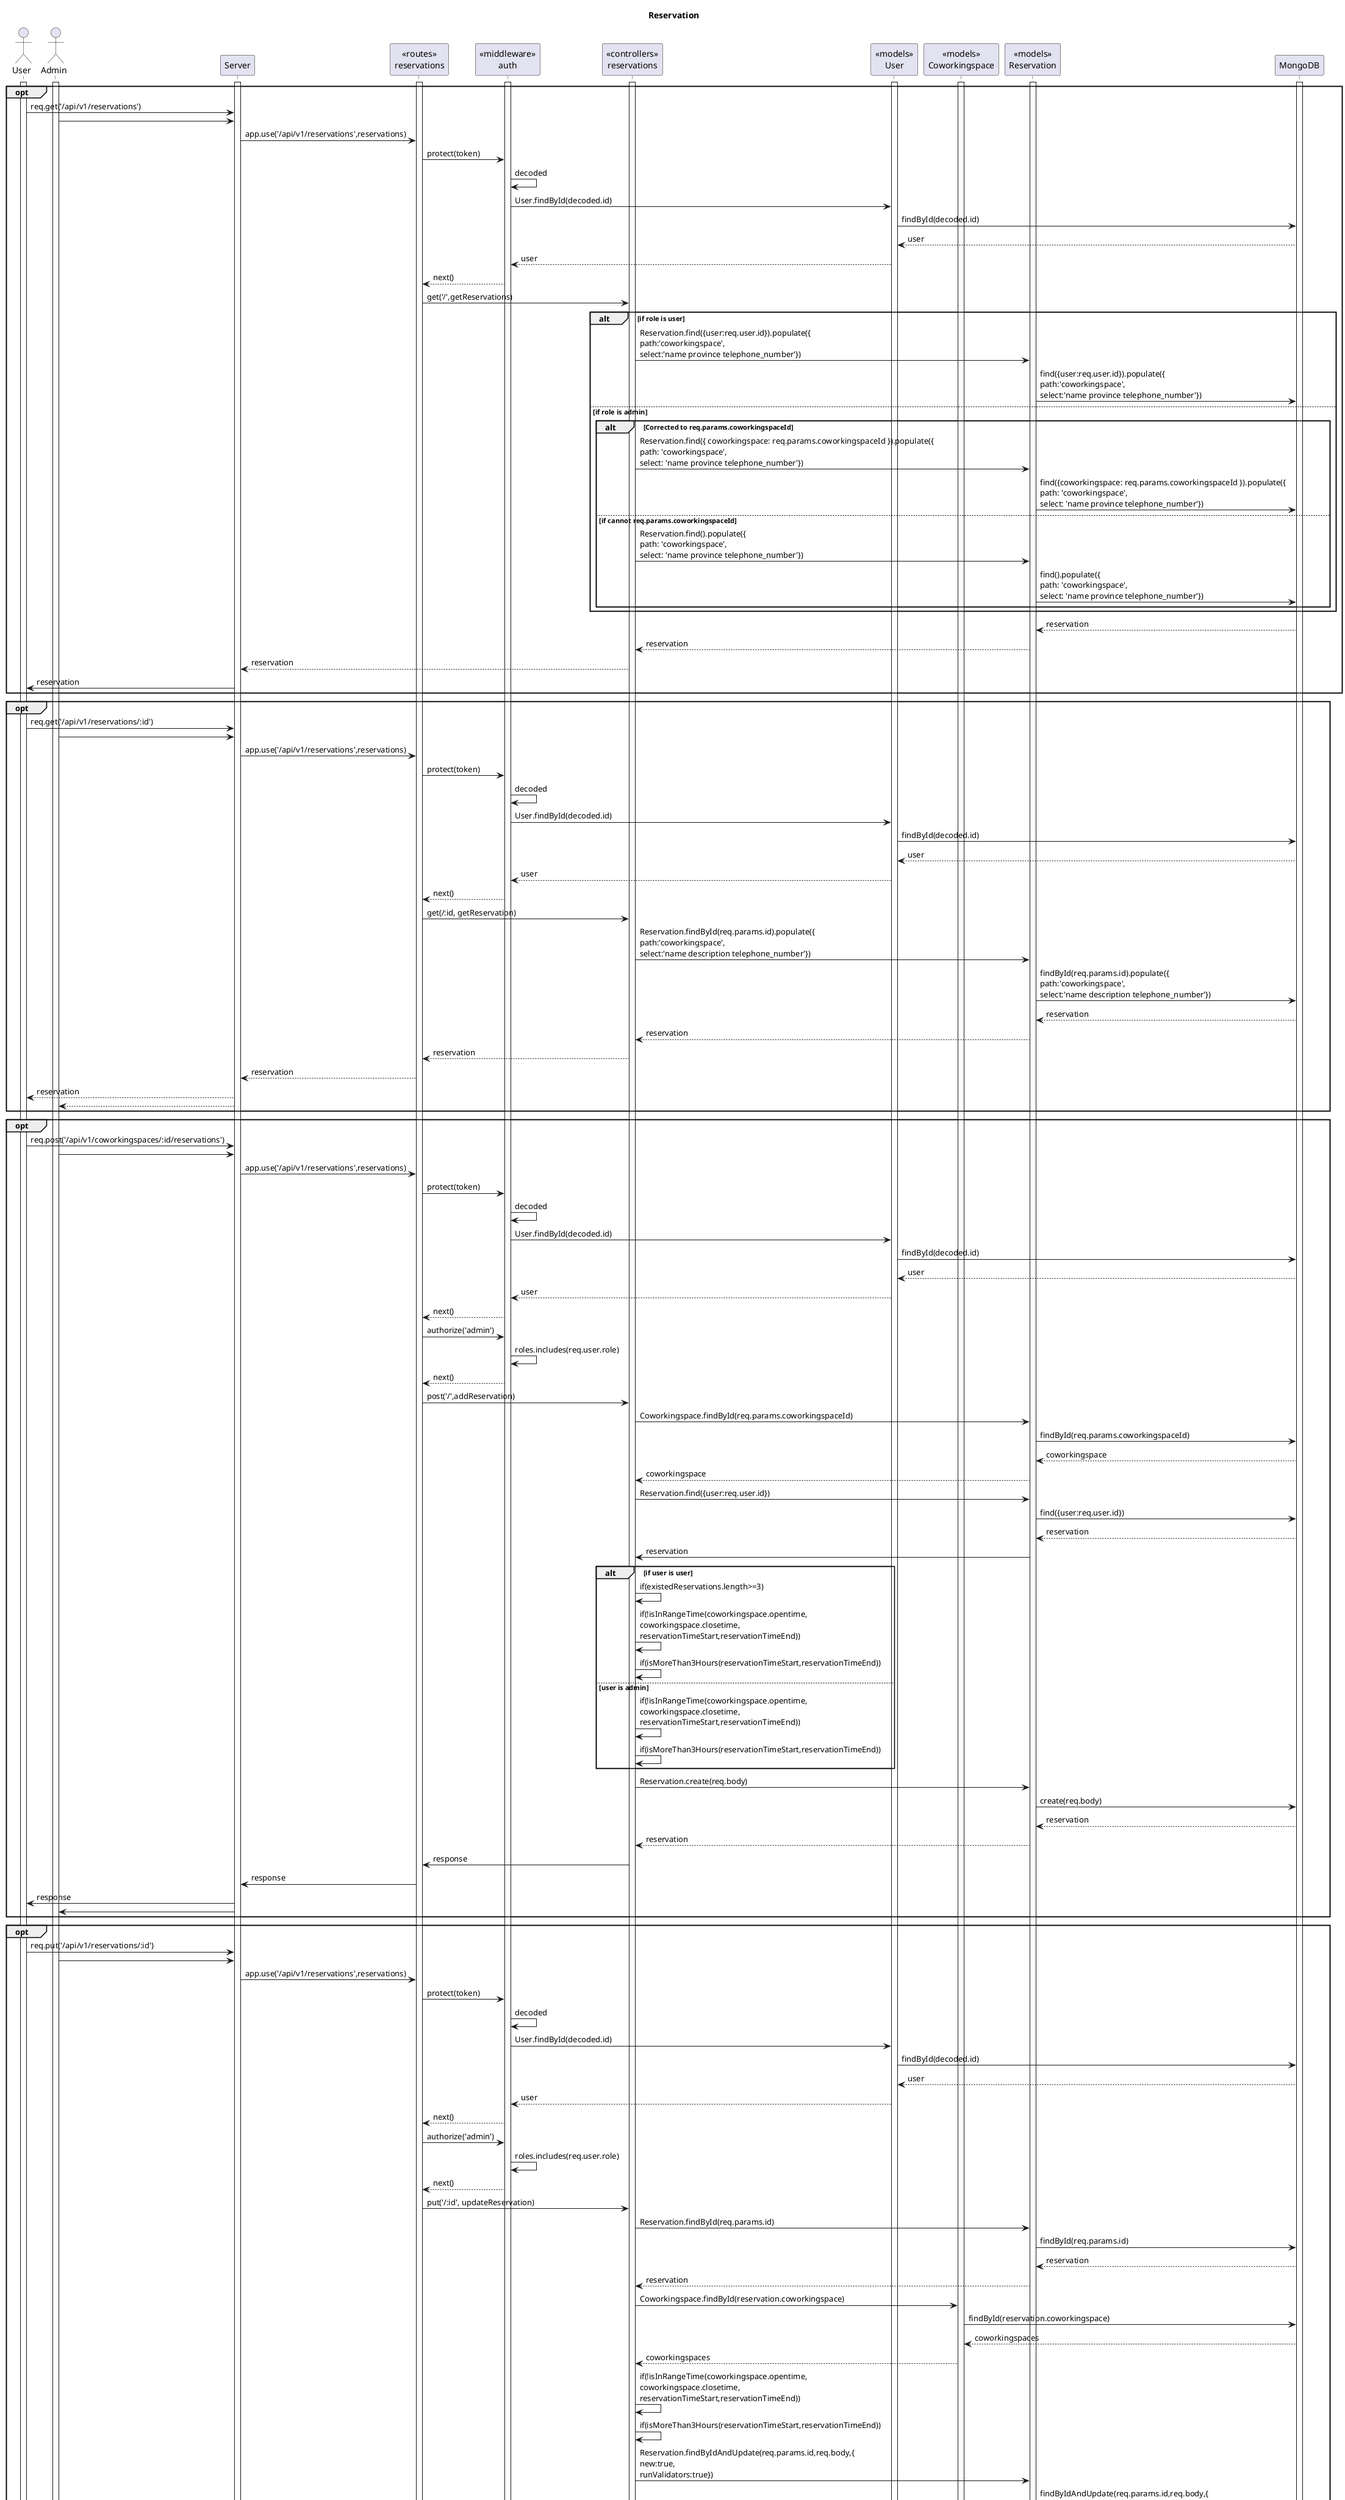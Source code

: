 @startuml Reservation
title "Reservation"
actor "User" as user
actor "Admin" as admin
participant "Server" as server
participant "<<routes>>\nreservations" as routesReservations
participant "<<middleware>>\nauth" as middleware
participant "<<controllers>>\nreservations" as controllersReservations
participant "<<models>>\nUser" as modelsUser
participant "<<models>>\nCoworkingspace" as modelsCoworkingspaces
participant "<<models>>\nReservation" as modelsReservation
participant "MongoDB" as mongodb

user ++
admin ++
server ++
routesReservations ++ 
middleware ++ 
controllersReservations ++
modelsUser ++ 
modelsReservation ++ 
modelsCoworkingspaces ++
mongodb ++

/'Get all reservation'/
opt
    user->server : req.get('/api/v1/reservations')
    admin->server
    server->routesReservations : app.use('/api/v1/reservations',reservations)
    routesReservations->middleware : protect(token)
    middleware->middleware : decoded
    middleware->modelsUser : User.findById(decoded.id)
    modelsUser->mongodb : findById(decoded.id)
    mongodb-->modelsUser : user
    modelsUser-->middleware : user
    middleware-->routesReservations : next()
    routesReservations->controllersReservations : get('/',getReservations)

    alt if role is user
        controllersReservations->modelsReservation : Reservation.find({user:req.user.id}).populate({\npath:'coworkingspace',\nselect:'name province telephone_number'})
        modelsReservation->mongodb : find({user:req.user.id}).populate({\npath:'coworkingspace',\nselect:'name province telephone_number'})
    else if role is admin
        alt Corrected to req.params.coworkingspaceId
        controllersReservations->modelsReservation : Reservation.find({ coworkingspace: req.params.coworkingspaceId }).populate({\npath: 'coworkingspace',\nselect: 'name province telephone_number'})
        modelsReservation->mongodb : find({coworkingspace: req.params.coworkingspaceId }).populate({\npath: 'coworkingspace',\nselect: 'name province telephone_number'})
        else if cannot req.params.coworkingspaceId
        controllersReservations->modelsReservation : Reservation.find().populate({\npath: 'coworkingspace',\nselect: 'name province telephone_number'})
        modelsReservation->mongodb : find().populate({\npath: 'coworkingspace',\nselect: 'name province telephone_number'})
        end
    end
    mongodb-->modelsReservation : reservation
    modelsReservation-->controllersReservations : reservation
    controllersReservations-->server : reservation
    server->user : reservation
end

/'Get reservation by id'/
opt
    user->server : req.get('/api/v1/reservations/:id')
    admin->server
    server->routesReservations : app.use('/api/v1/reservations',reservations)
    routesReservations->middleware : protect(token)
    middleware->middleware : decoded
    middleware->modelsUser : User.findById(decoded.id)
    modelsUser->mongodb : findById(decoded.id)
    mongodb-->modelsUser : user
    modelsUser-->middleware : user
    middleware-->routesReservations : next()
    routesReservations->controllersReservations : get(/:id, getReservation)
    controllersReservations->modelsReservation : Reservation.findById(req.params.id).populate({\npath:'coworkingspace',\nselect:'name description telephone_number'})
    modelsReservation->mongodb : findById(req.params.id).populate({\npath:'coworkingspace',\nselect:'name description telephone_number'})
    mongodb-->modelsReservation : reservation
    modelsReservation-->controllersReservations : reservation
    controllersReservations-->routesReservations : reservation
    routesReservations-->server : reservation
    server-->user : reservation
    server-->admin 
end

/'Create reservaiton'/
opt
    user->server : req.post('/api/v1/coworkingspaces/:id/reservations')
    admin->server 
    server->routesReservations : app.use('/api/v1/reservations',reservations)
    routesReservations->middleware : protect(token)
    middleware->middleware : decoded
    middleware->modelsUser : User.findById(decoded.id)
    modelsUser->mongodb : findById(decoded.id)
    mongodb-->modelsUser : user
    modelsUser-->middleware : user
    middleware-->routesReservations : next()
    routesReservations->middleware : authorize('admin')
    middleware->middleware : roles.includes(req.user.role)
    middleware-->routesReservations : next()
    routesReservations->controllersReservations : post('/',addReservation)
    controllersReservations->modelsReservation : Coworkingspace.findById(req.params.coworkingspaceId)
    modelsReservation->mongodb : findById(req.params.coworkingspaceId)
    mongodb-->modelsReservation : coworkingspace
    modelsReservation-->controllersReservations : coworkingspace
    controllersReservations->modelsReservation : Reservation.find({user:req.user.id})
    modelsReservation->mongodb : find({user:req.user.id})
    mongodb-->modelsReservation : reservation
    modelsReservation->controllersReservations : reservation
    alt if user is user
        controllersReservations->controllersReservations : if(existedReservations.length>=3)
        controllersReservations->controllersReservations : if(!isInRangeTime(coworkingspace.opentime,\ncoworkingspace.closetime,\nreservationTimeStart,reservationTimeEnd))
        controllersReservations->controllersReservations : if(isMoreThan3Hours(reservationTimeStart,reservationTimeEnd))
    else user is admin
        controllersReservations->controllersReservations : if(!isInRangeTime(coworkingspace.opentime,\ncoworkingspace.closetime,\nreservationTimeStart,reservationTimeEnd))
        controllersReservations->controllersReservations : if(isMoreThan3Hours(reservationTimeStart,reservationTimeEnd))
    end
    controllersReservations->modelsReservation : Reservation.create(req.body)
    modelsReservation->mongodb : create(req.body)
    mongodb-->modelsReservation : reservation
    modelsReservation-->controllersReservations : reservation
    controllersReservations->routesReservations : response
    routesReservations->server : response
    server->user : response
    server->admin
end

/'Update reservation'/
opt
    user->server : req.put('/api/v1/reservations/:id')
    admin->server 
    server->routesReservations : app.use('/api/v1/reservations',reservations)
    routesReservations->middleware : protect(token)
    middleware->middleware : decoded
    middleware->modelsUser : User.findById(decoded.id)
    modelsUser->mongodb : findById(decoded.id)
    mongodb-->modelsUser : user
    modelsUser-->middleware : user
    middleware-->routesReservations : next()
    routesReservations->middleware : authorize('admin')
    middleware->middleware : roles.includes(req.user.role)
    middleware-->routesReservations : next()
    routesReservations->controllersReservations: put('/:id', updateReservation)
    controllersReservations->modelsReservation : Reservation.findById(req.params.id)
    modelsReservation->mongodb : findById(req.params.id)
    mongodb-->modelsReservation : reservation
    modelsReservation-->controllersReservations : reservation
    controllersReservations->modelsCoworkingspaces : Coworkingspace.findById(reservation.coworkingspace)
    modelsCoworkingspaces->mongodb : findById(reservation.coworkingspace)
    mongodb-->modelsCoworkingspaces : coworkingspaces
    modelsCoworkingspaces-->controllersReservations : coworkingspaces
    controllersReservations->controllersReservations : if(!isInRangeTime(coworkingspace.opentime,\ncoworkingspace.closetime,\nreservationTimeStart,reservationTimeEnd))
    controllersReservations->controllersReservations : if(isMoreThan3Hours(reservationTimeStart,reservationTimeEnd))
    controllersReservations->modelsReservation : Reservation.findByIdAndUpdate(req.params.id,req.body,{\nnew:true,\nrunValidators:true})
    modelsReservation->mongodb : findByIdAndUpdate(req.params.id,req.body,{\nnew:true,\nrunValidators:true})
    mongodb-->modelsReservation : reservation
    modelsReservation-->controllersReservations : reservation
    controllersReservations--> routesReservations : response
    routesReservations-->server: response
    server-->user : response
    server-->admin
end

/'Delete reservation'/
opt
    user->server : req.delete('/api/v1/reservation/:id')
    admin->server 
    server->routesReservations : app.use('/api/v1/reservations',reservations)
    routesReservations->middleware : protect(token)
    middleware->middleware : decoded
    middleware->modelsUser : User.findById(decoded.id)
    modelsUser->mongodb : findById(decoded.id)
    mongodb-->modelsUser : user
    modelsUser-->middleware : user
    middleware-->routesReservations : next()
    routesReservations->middleware : authorize('admin')
    middleware->middleware : roles.includes(req.user.role)
    middleware-->routesReservations : next()
    routesReservations->controllersReservations : delete(':/id',deleteReservation)
    controllersReservations->modelsReservation : Reservation.findById(req.params.id)
    modelsReservation->mongodb : findById(req.params.id)
    mongodb-->modelsReservation : reservation
    modelsReservation-->controllersReservations : reservation
    controllersReservations->modelsReservation : reservation.deleteOne()
    modelsReservation->mongodb : deleteOne()
    mongodb-->modelsReservation:response
    modelsReservation-->controllersReservations:response
    controllersReservations-->routesReservations : response
    routesReservations-->server : response
    server-->user : response
    server-->admin
end
@enduml
